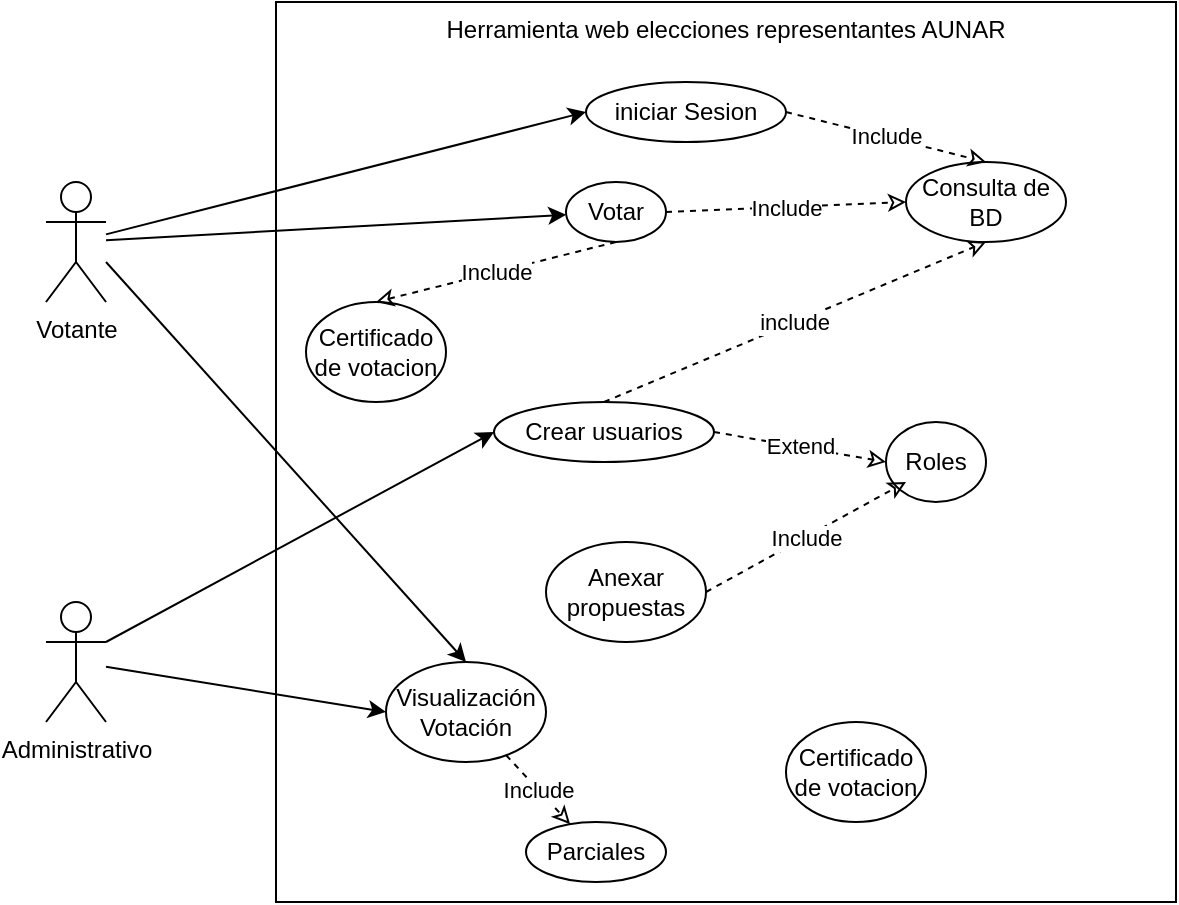 <mxfile version="21.1.8" type="github">
  <diagram name="Página-1" id="nF9q8uSb3uDOoAcxjkld">
    <mxGraphModel dx="839" dy="1615" grid="1" gridSize="10" guides="1" tooltips="1" connect="1" arrows="1" fold="1" page="1" pageScale="1" pageWidth="827" pageHeight="1169" math="0" shadow="0">
      <root>
        <mxCell id="0" />
        <mxCell id="1" parent="0" />
        <mxCell id="91hnETYedU-Af16TGSah-1" value="Administrativo" style="shape=umlActor;verticalLabelPosition=bottom;verticalAlign=top;html=1;outlineConnect=0;" parent="1" vertex="1">
          <mxGeometry x="190" y="290" width="30" height="60" as="geometry" />
        </mxCell>
        <mxCell id="91hnETYedU-Af16TGSah-4" value="Herramienta web elecciones representantes AUNAR" style="whiteSpace=wrap;html=1;aspect=fixed;horizontal=1;verticalAlign=top;" parent="1" vertex="1">
          <mxGeometry x="305" y="-10" width="450" height="450" as="geometry" />
        </mxCell>
        <mxCell id="DrtQHZwlrbYFRYSP9bs7-12" value="" style="rounded=0;orthogonalLoop=1;jettySize=auto;html=1;" edge="1" parent="1" source="91hnETYedU-Af16TGSah-5" target="91hnETYedU-Af16TGSah-15">
          <mxGeometry relative="1" as="geometry" />
        </mxCell>
        <mxCell id="91hnETYedU-Af16TGSah-5" value="Votante" style="shape=umlActor;verticalLabelPosition=bottom;verticalAlign=top;html=1;outlineConnect=0;" parent="1" vertex="1">
          <mxGeometry x="190" y="80" width="30" height="60" as="geometry" />
        </mxCell>
        <mxCell id="91hnETYedU-Af16TGSah-14" value="Crear usuarios" style="ellipse;whiteSpace=wrap;html=1;" parent="1" vertex="1">
          <mxGeometry x="414" y="190" width="110" height="30" as="geometry" />
        </mxCell>
        <mxCell id="91hnETYedU-Af16TGSah-15" value="Votar" style="ellipse;whiteSpace=wrap;html=1;" parent="1" vertex="1">
          <mxGeometry x="450" y="80" width="50" height="30" as="geometry" />
        </mxCell>
        <mxCell id="91hnETYedU-Af16TGSah-16" value="Certificado de votacion" style="ellipse;whiteSpace=wrap;html=1;" parent="1" vertex="1">
          <mxGeometry x="320" y="140" width="70" height="50" as="geometry" />
        </mxCell>
        <mxCell id="91hnETYedU-Af16TGSah-19" value="Consulta de BD" style="ellipse;whiteSpace=wrap;html=1;" parent="1" vertex="1">
          <mxGeometry x="620" y="70" width="80" height="40" as="geometry" />
        </mxCell>
        <mxCell id="91hnETYedU-Af16TGSah-21" value="Anexar propuestas" style="ellipse;whiteSpace=wrap;html=1;" parent="1" vertex="1">
          <mxGeometry x="440" y="260" width="80" height="50" as="geometry" />
        </mxCell>
        <mxCell id="91hnETYedU-Af16TGSah-25" value="Roles" style="ellipse;whiteSpace=wrap;html=1;" parent="1" vertex="1">
          <mxGeometry x="610" y="200" width="50" height="40" as="geometry" />
        </mxCell>
        <mxCell id="91hnETYedU-Af16TGSah-28" value="iniciar Sesion" style="ellipse;whiteSpace=wrap;html=1;" parent="1" vertex="1">
          <mxGeometry x="460" y="30" width="100" height="30" as="geometry" />
        </mxCell>
        <mxCell id="91hnETYedU-Af16TGSah-29" value="Include" style="endArrow=classic;dashed=1;html=1;rounded=0;exitX=1;exitY=0.5;exitDx=0;exitDy=0;entryX=0.5;entryY=0;entryDx=0;entryDy=0;endFill=0;" parent="1" source="91hnETYedU-Af16TGSah-28" target="91hnETYedU-Af16TGSah-19" edge="1">
          <mxGeometry width="50" height="50" relative="1" as="geometry">
            <mxPoint x="540" y="210" as="sourcePoint" />
            <mxPoint x="590" y="160" as="targetPoint" />
            <Array as="points" />
          </mxGeometry>
        </mxCell>
        <mxCell id="w4VOvvT0TBt9DI_P5cnm-1" value="include" style="endArrow=classic;dashed=1;html=1;rounded=0;exitX=0.5;exitY=0;exitDx=0;exitDy=0;entryX=0.5;entryY=1;entryDx=0;entryDy=0;endFill=0;" parent="1" source="91hnETYedU-Af16TGSah-14" target="91hnETYedU-Af16TGSah-19" edge="1">
          <mxGeometry width="50" height="50" relative="1" as="geometry">
            <mxPoint x="595" y="100" as="sourcePoint" />
            <mxPoint x="625" y="150" as="targetPoint" />
            <Array as="points" />
          </mxGeometry>
        </mxCell>
        <mxCell id="DrtQHZwlrbYFRYSP9bs7-4" value="Include" style="endArrow=classic;dashed=1;html=1;rounded=0;exitX=1;exitY=0.5;exitDx=0;exitDy=0;entryX=0;entryY=0.5;entryDx=0;entryDy=0;endFill=0;" edge="1" parent="1" source="91hnETYedU-Af16TGSah-15" target="91hnETYedU-Af16TGSah-19">
          <mxGeometry width="50" height="50" relative="1" as="geometry">
            <mxPoint x="570" y="55" as="sourcePoint" />
            <mxPoint x="670" y="80" as="targetPoint" />
            <Array as="points" />
          </mxGeometry>
        </mxCell>
        <mxCell id="DrtQHZwlrbYFRYSP9bs7-5" value="Include" style="endArrow=classic;dashed=1;html=1;rounded=0;exitX=0.5;exitY=1;exitDx=0;exitDy=0;entryX=0.5;entryY=0;entryDx=0;entryDy=0;endFill=0;" edge="1" parent="1" source="91hnETYedU-Af16TGSah-15" target="91hnETYedU-Af16TGSah-16">
          <mxGeometry width="50" height="50" relative="1" as="geometry">
            <mxPoint x="510" y="105" as="sourcePoint" />
            <mxPoint x="630" y="100" as="targetPoint" />
            <Array as="points" />
          </mxGeometry>
        </mxCell>
        <mxCell id="DrtQHZwlrbYFRYSP9bs7-6" value="Extend" style="endArrow=classic;dashed=1;html=1;rounded=0;exitX=1;exitY=0.5;exitDx=0;exitDy=0;entryX=0;entryY=0.5;entryDx=0;entryDy=0;endFill=0;" edge="1" parent="1" source="91hnETYedU-Af16TGSah-14" target="91hnETYedU-Af16TGSah-25">
          <mxGeometry width="50" height="50" relative="1" as="geometry">
            <mxPoint x="479" y="200" as="sourcePoint" />
            <mxPoint x="670" y="120" as="targetPoint" />
            <Array as="points" />
          </mxGeometry>
        </mxCell>
        <mxCell id="DrtQHZwlrbYFRYSP9bs7-7" value="Include" style="endArrow=classic;dashed=1;html=1;rounded=0;exitX=1;exitY=0.5;exitDx=0;exitDy=0;entryX=0;entryY=0.5;entryDx=0;entryDy=0;endFill=0;" edge="1" parent="1" source="91hnETYedU-Af16TGSah-21">
          <mxGeometry width="50" height="50" relative="1" as="geometry">
            <mxPoint x="534" y="215" as="sourcePoint" />
            <mxPoint x="620" y="230" as="targetPoint" />
            <Array as="points" />
          </mxGeometry>
        </mxCell>
        <mxCell id="DrtQHZwlrbYFRYSP9bs7-8" value="Visualización Votación" style="ellipse;whiteSpace=wrap;html=1;" vertex="1" parent="1">
          <mxGeometry x="360" y="320" width="80" height="50" as="geometry" />
        </mxCell>
        <mxCell id="DrtQHZwlrbYFRYSP9bs7-9" value="Parciales" style="ellipse;whiteSpace=wrap;html=1;" vertex="1" parent="1">
          <mxGeometry x="430" y="400" width="70" height="30" as="geometry" />
        </mxCell>
        <mxCell id="DrtQHZwlrbYFRYSP9bs7-10" value="Certificado de votacion" style="ellipse;whiteSpace=wrap;html=1;" vertex="1" parent="1">
          <mxGeometry x="560" y="350" width="70" height="50" as="geometry" />
        </mxCell>
        <mxCell id="DrtQHZwlrbYFRYSP9bs7-13" value="" style="rounded=0;orthogonalLoop=1;jettySize=auto;html=1;entryX=0;entryY=0.5;entryDx=0;entryDy=0;" edge="1" parent="1" source="91hnETYedU-Af16TGSah-5" target="91hnETYedU-Af16TGSah-28">
          <mxGeometry relative="1" as="geometry">
            <mxPoint x="230" y="126" as="sourcePoint" />
            <mxPoint x="334" y="164" as="targetPoint" />
          </mxGeometry>
        </mxCell>
        <mxCell id="DrtQHZwlrbYFRYSP9bs7-14" value="" style="rounded=0;orthogonalLoop=1;jettySize=auto;html=1;entryX=0.5;entryY=0;entryDx=0;entryDy=0;" edge="1" parent="1" target="DrtQHZwlrbYFRYSP9bs7-8">
          <mxGeometry relative="1" as="geometry">
            <mxPoint x="220" y="120" as="sourcePoint" />
            <mxPoint x="334" y="164" as="targetPoint" />
          </mxGeometry>
        </mxCell>
        <mxCell id="DrtQHZwlrbYFRYSP9bs7-15" value="" style="rounded=0;orthogonalLoop=1;jettySize=auto;html=1;entryX=0;entryY=0.5;entryDx=0;entryDy=0;" edge="1" parent="1" target="91hnETYedU-Af16TGSah-14">
          <mxGeometry relative="1" as="geometry">
            <mxPoint x="220" y="310" as="sourcePoint" />
            <mxPoint x="410" y="330" as="targetPoint" />
          </mxGeometry>
        </mxCell>
        <mxCell id="DrtQHZwlrbYFRYSP9bs7-16" value="" style="rounded=0;orthogonalLoop=1;jettySize=auto;html=1;entryX=0;entryY=0.5;entryDx=0;entryDy=0;" edge="1" parent="1" source="91hnETYedU-Af16TGSah-1" target="DrtQHZwlrbYFRYSP9bs7-8">
          <mxGeometry relative="1" as="geometry">
            <mxPoint x="223" y="306" as="sourcePoint" />
            <mxPoint x="424" y="215" as="targetPoint" />
          </mxGeometry>
        </mxCell>
        <mxCell id="DrtQHZwlrbYFRYSP9bs7-17" value="Include" style="endArrow=classic;dashed=1;html=1;rounded=0;endFill=0;" edge="1" parent="1" source="DrtQHZwlrbYFRYSP9bs7-8" target="DrtQHZwlrbYFRYSP9bs7-9">
          <mxGeometry width="50" height="50" relative="1" as="geometry">
            <mxPoint x="530" y="295" as="sourcePoint" />
            <mxPoint x="630" y="240" as="targetPoint" />
            <Array as="points" />
          </mxGeometry>
        </mxCell>
      </root>
    </mxGraphModel>
  </diagram>
</mxfile>
